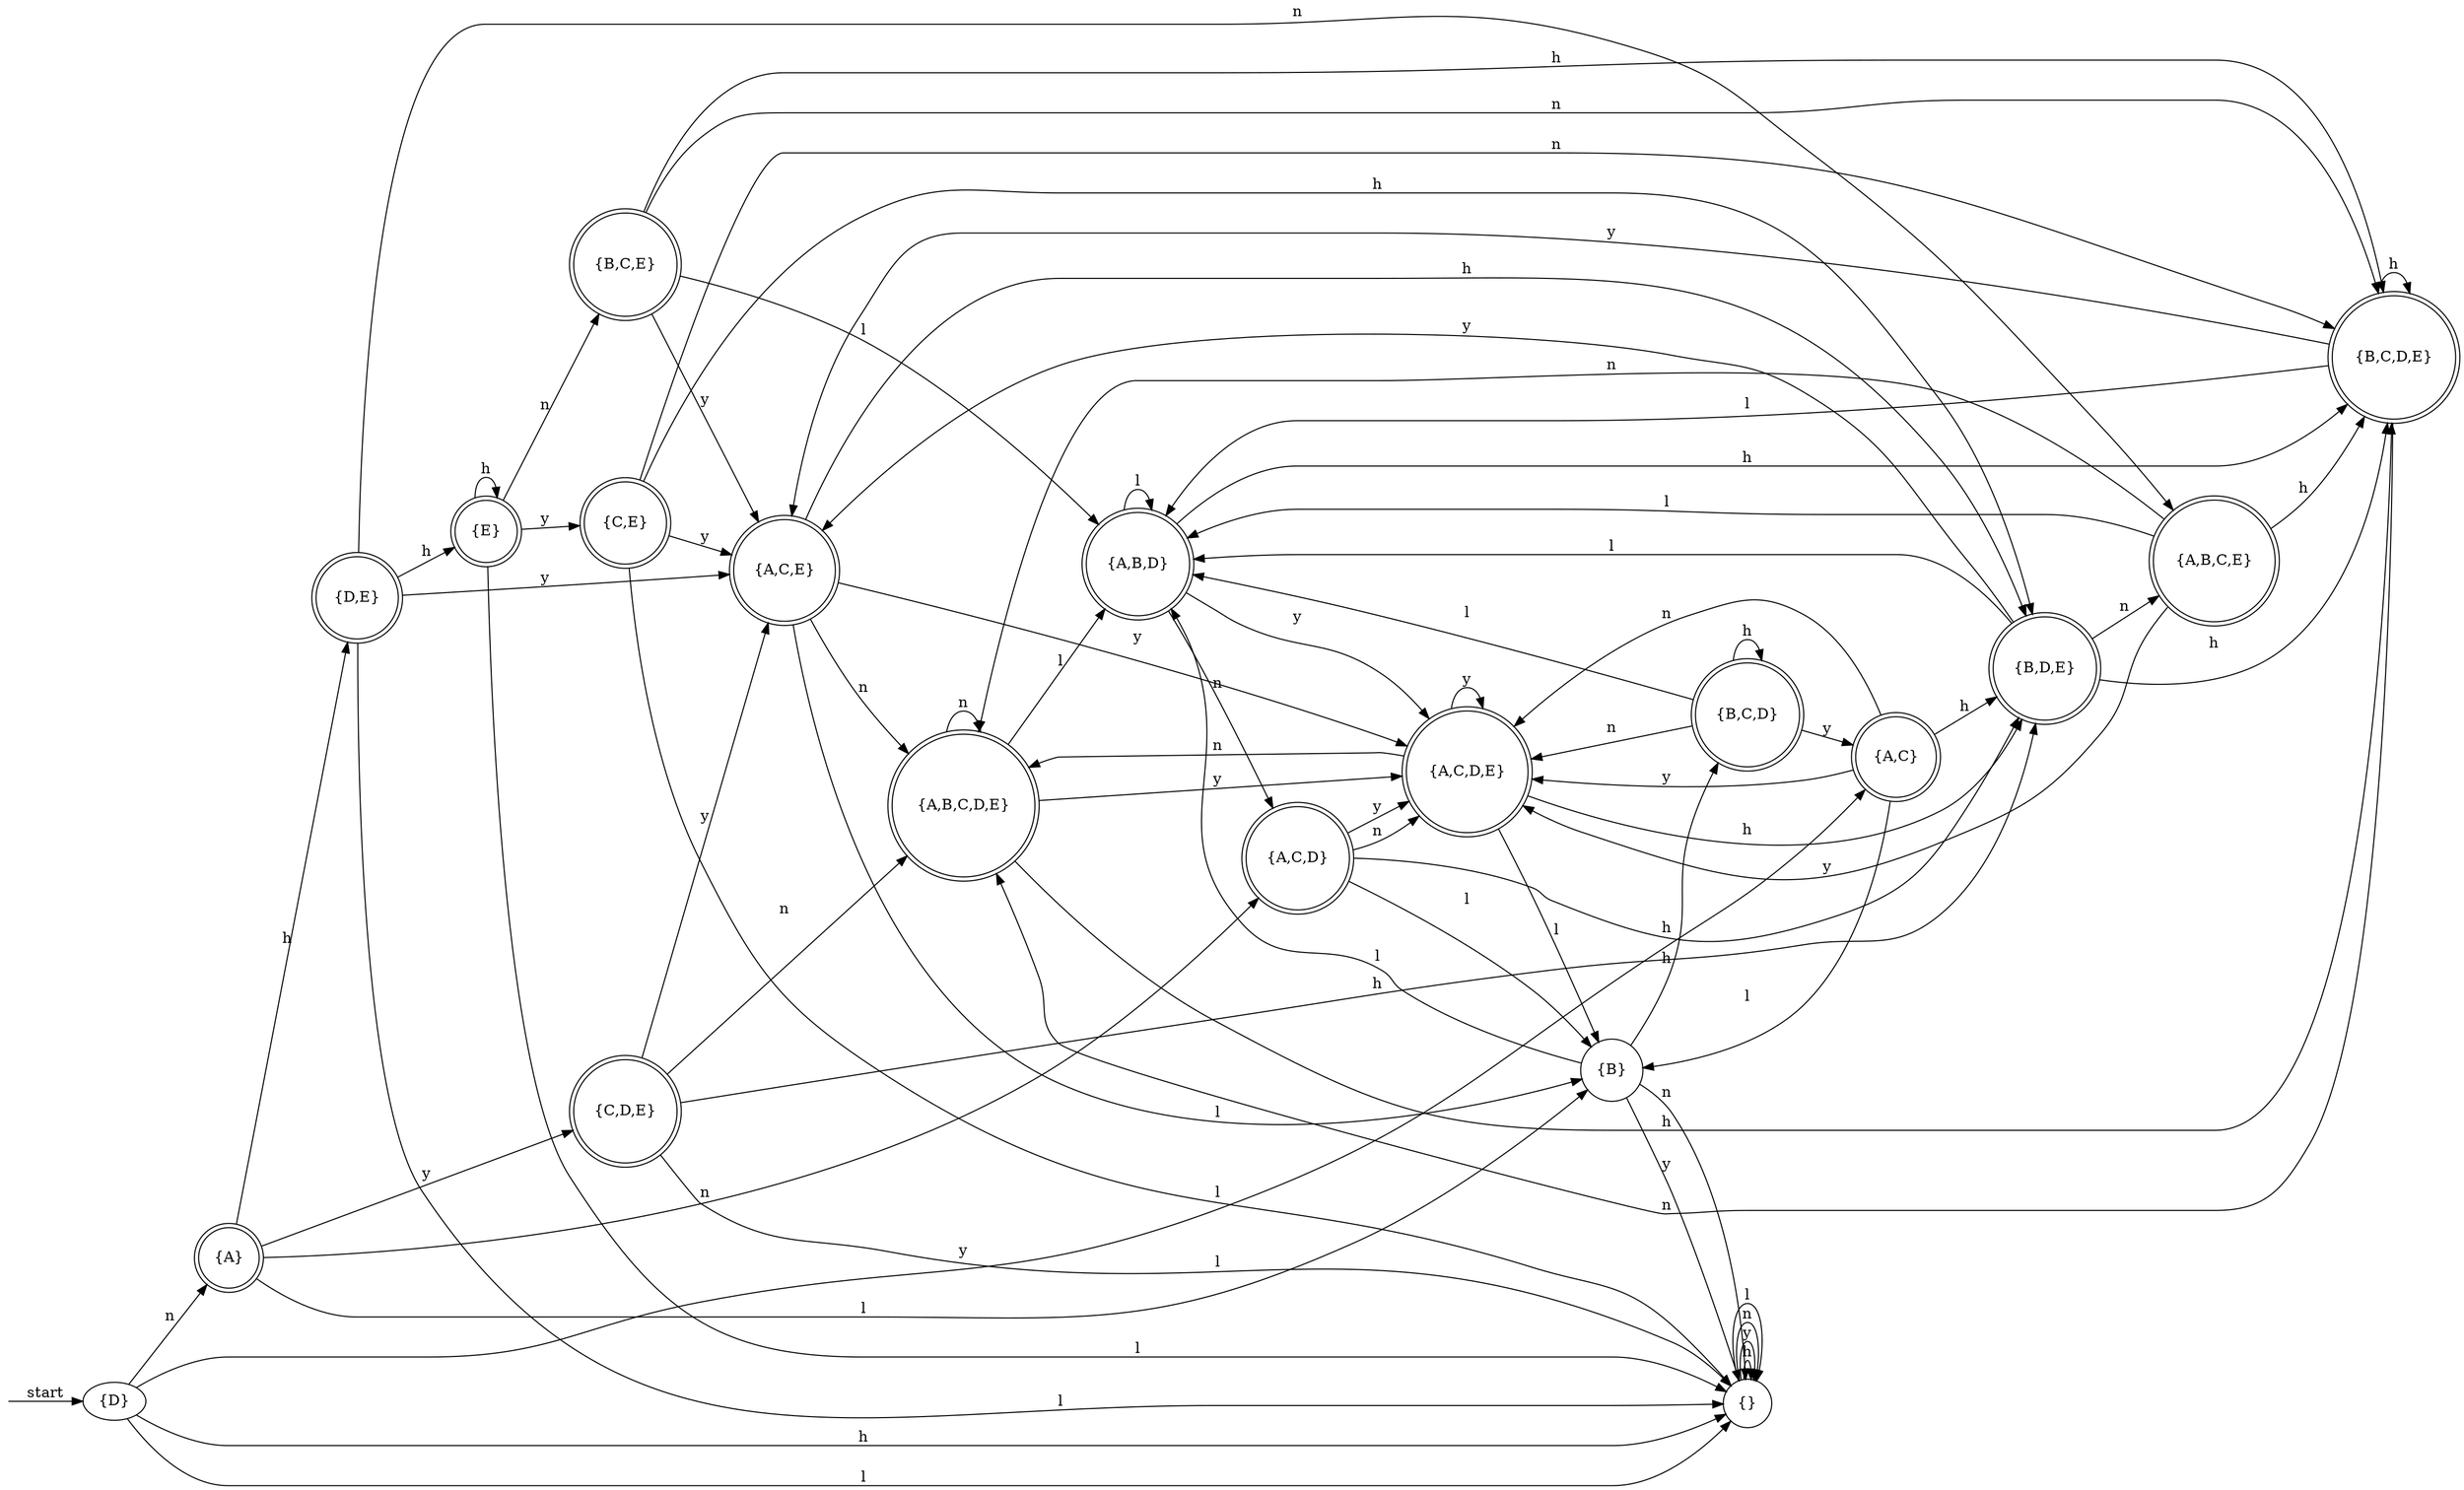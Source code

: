 digraph dfa {
    rankdir = LR;
    __start [style = invis, shape = point];
    __start -> "{D}" [ label = "start" ];
    node [shape = doublecircle]; "{D}" "{A}" "{A,B,D}" "{B,C,D,E}" "{A,B,C,D,E}" "{A,C,E}" "{B,D,E}" "{A,B,C,E}" "{A,C,D,E}" "{B,C,D}" "{D,E}" "{E}" "{B,C,E}" "{C,E}" "{A,C,D}" "{C,D,E}" "{A,C}"
    node [shape = circle];
    "{A,C,D}" -> "{A,C,D,E}" [ label = "y" ];
    "{E}" -> "{E}" [ label = "h" ];
    "{A,C,D,E}" -> "{A,B,C,D,E}" [ label = "n" ];
    "{}" -> "{}" [ label = "h" ];
    "{D,E}" -> "{A,C,E}" [ label = "y" ];
    "{C,E}" -> "{}" [ label = "l" ];
    "{D}" -> "{A}" [ label = "n" ];
    "{B,C,D,E}" -> "{A,B,C,D,E}" [ label = "n" ];
    "{B}" -> "{A,B,D}" [ label = "l" ];
    "{E}" -> "{C,E}" [ label = "y" ];
    "{B,D,E}" -> "{A,B,C,E}" [ label = "n" ];
    "{D,E}" -> "{}" [ label = "l" ];
    "{C,E}" -> "{A,C,E}" [ label = "y" ];
    "{D,E}" -> "{A,B,C,E}" [ label = "n" ];
    "{A,B,D}" -> "{B,C,D,E}" [ label = "h" ];
    "{B,D,E}" -> "{A,B,D}" [ label = "l" ];
    "{D}" -> "{A,C}" [ label = "y" ];
    "{B,D,E}" -> "{A,C,E}" [ label = "y" ];
    "{C,E}" -> "{B,C,D,E}" [ label = "n" ];
    "{B}" -> "{}" [ label = "n" ];
    "{B,C,D,E}" -> "{A,B,D}" [ label = "l" ];
    "{}" -> "{}" [ label = "y" ];
    "{D,E}" -> "{E}" [ label = "h" ];
    "{A,B,D}" -> "{A,C,D}" [ label = "n" ];
    "{D}" -> "{}" [ label = "h" ];
    "{A,B,C,D,E}" -> "{A,C,D,E}" [ label = "y" ];
    "{A}" -> "{C,D,E}" [ label = "y" ];
    "{D}" -> "{}" [ label = "l" ];
    "{B,C,D,E}" -> "{A,C,E}" [ label = "y" ];
    "{A,C,D,E}" -> "{B,D,E}" [ label = "h" ];
    "{E}" -> "{B,C,E}" [ label = "n" ];
    "{B}" -> "{}" [ label = "y" ];
    "{E}" -> "{}" [ label = "l" ];
    "{}" -> "{}" [ label = "n" ];
    "{}" -> "{}" [ label = "l" ];
    "{A,B,C,D,E}" -> "{A,B,C,D,E}" [ label = "n" ];
    "{A}" -> "{A,C,D}" [ label = "n" ];
    "{B,C,D}" -> "{A,B,D}" [ label = "l" ];
    "{A,B,C,D,E}" -> "{B,C,D,E}" [ label = "h" ];
    "{A}" -> "{D,E}" [ label = "h" ];
    "{B,C,D}" -> "{B,C,D}" [ label = "h" ];
    "{A,B,C,D,E}" -> "{A,B,D}" [ label = "l" ];
    "{A}" -> "{B}" [ label = "l" ];
    "{B}" -> "{B,C,D}" [ label = "h" ];
    "{A,B,D}" -> "{A,C,D,E}" [ label = "y" ];
    "{A,B,D}" -> "{A,B,D}" [ label = "l" ];
    "{B,D,E}" -> "{B,C,D,E}" [ label = "h" ];
    "{B,C,D}" -> "{A,C}" [ label = "y" ];
    "{B,C,D}" -> "{A,C,D,E}" [ label = "n" ];
    "{B,C,D,E}" -> "{B,C,D,E}" [ label = "h" ];
    "{A,C,D,E}" -> "{A,C,D,E}" [ label = "y" ];
    "{A,B,C,E}" -> "{A,B,C,D,E}" [ label = "n" ];
    "{A,C,E}" -> "{B}" [ label = "l" ];
    "{A,C,E}" -> "{A,C,D,E}" [ label = "y" ];
    "{A,B,C,E}" -> "{A,C,D,E}" [ label = "y" ];
    "{C,D,E}" -> "{B,D,E}" [ label = "h" ];
    "{A,C,E}" -> "{A,B,C,D,E}" [ label = "n" ];
    "{A,B,C,E}" -> "{A,B,D}" [ label = "l" ];
    "{A,C,E}" -> "{B,D,E}" [ label = "h" ];
    "{A,B,C,E}" -> "{B,C,D,E}" [ label = "h" ];
    "{C,D,E}" -> "{A,C,E}" [ label = "y" ];
    "{A,C,D,E}" -> "{B}" [ label = "l" ];
    "{B,C,E}" -> "{A,C,E}" [ label = "y" ];
    "{B,C,E}" -> "{B,C,D,E}" [ label = "n" ];
    "{B,C,E}" -> "{B,C,D,E}" [ label = "h" ];
    "{B,C,E}" -> "{A,B,D}" [ label = "l" ];
    "{C,E}" -> "{B,D,E}" [ label = "h" ];
    "{A,C,D}" -> "{A,C,D,E}" [ label = "n" ];
    "{A,C,D}" -> "{B,D,E}" [ label = "h" ];
    "{A,C,D}" -> "{B}" [ label = "l" ];
    "{C,D,E}" -> "{A,B,C,D,E}" [ label = "n" ];
    "{C,D,E}" -> "{}" [ label = "l" ];
    "{A,C}" -> "{A,C,D,E}" [ label = "y" ];
    "{A,C}" -> "{A,C,D,E}" [ label = "n" ];
    "{A,C}" -> "{B,D,E}" [ label = "h" ];
    "{A,C}" -> "{B}" [ label = "l" ];
}

